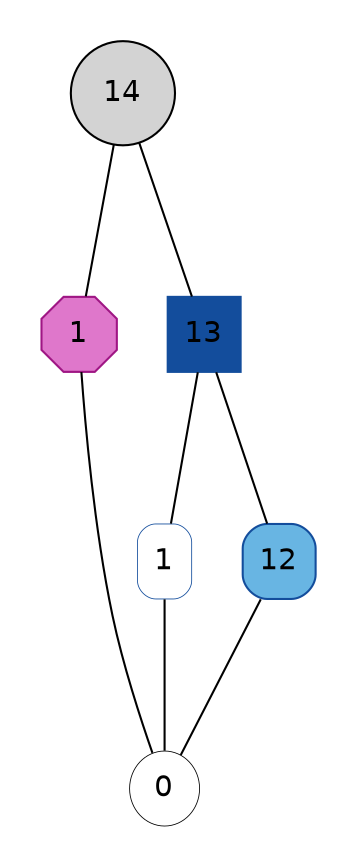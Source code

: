 // <Lattice object of 3 atoms 6 concepts 2 coatoms at 0x10e864fd0>
digraph Lattice {
	node [label="" shape=circle style=filled width=.25]
	edge [dir=none labeldistance=1.5 minlen=2]
	subgraph cluster_0 {
		color=transparent
		c0 [color="" fillcolor="" fontname=Helvetica label=0 penwidth=0.4 shape="" style=""]
	}
	subgraph cluster_1 {
		color=transparent
		c1 [color="#134d9c" fontname=Helvetica label=1 penwidth=0.4 shape=box style=rounded]
	}
	c1 -> c0
	subgraph cluster_2 {
		color=transparent
		c2 [color="#9f1684" fillcolor="#df77cb" fontname=Helvetica label=1 shape=octagon style=filled]
	}
	c2 -> c0
	subgraph cluster_3 {
		color=transparent
		c3 [color="#134d9c" fillcolor="#68b5e3" fontname=Helvetica label=12 shape=box style="rounded,filled"]
	}
	c3 -> c0
	subgraph cluster_4 {
		color=transparent
		c4 [color="#134d9c" fontname=Helvetica label=13 shape=box]
	}
	c4 -> c1
	c4 -> c3
	subgraph cluster_5 {
		color=transparent
		c5 [fontname=Helvetica label=14]
	}
	c5 -> c2
	c5 -> c4
}
